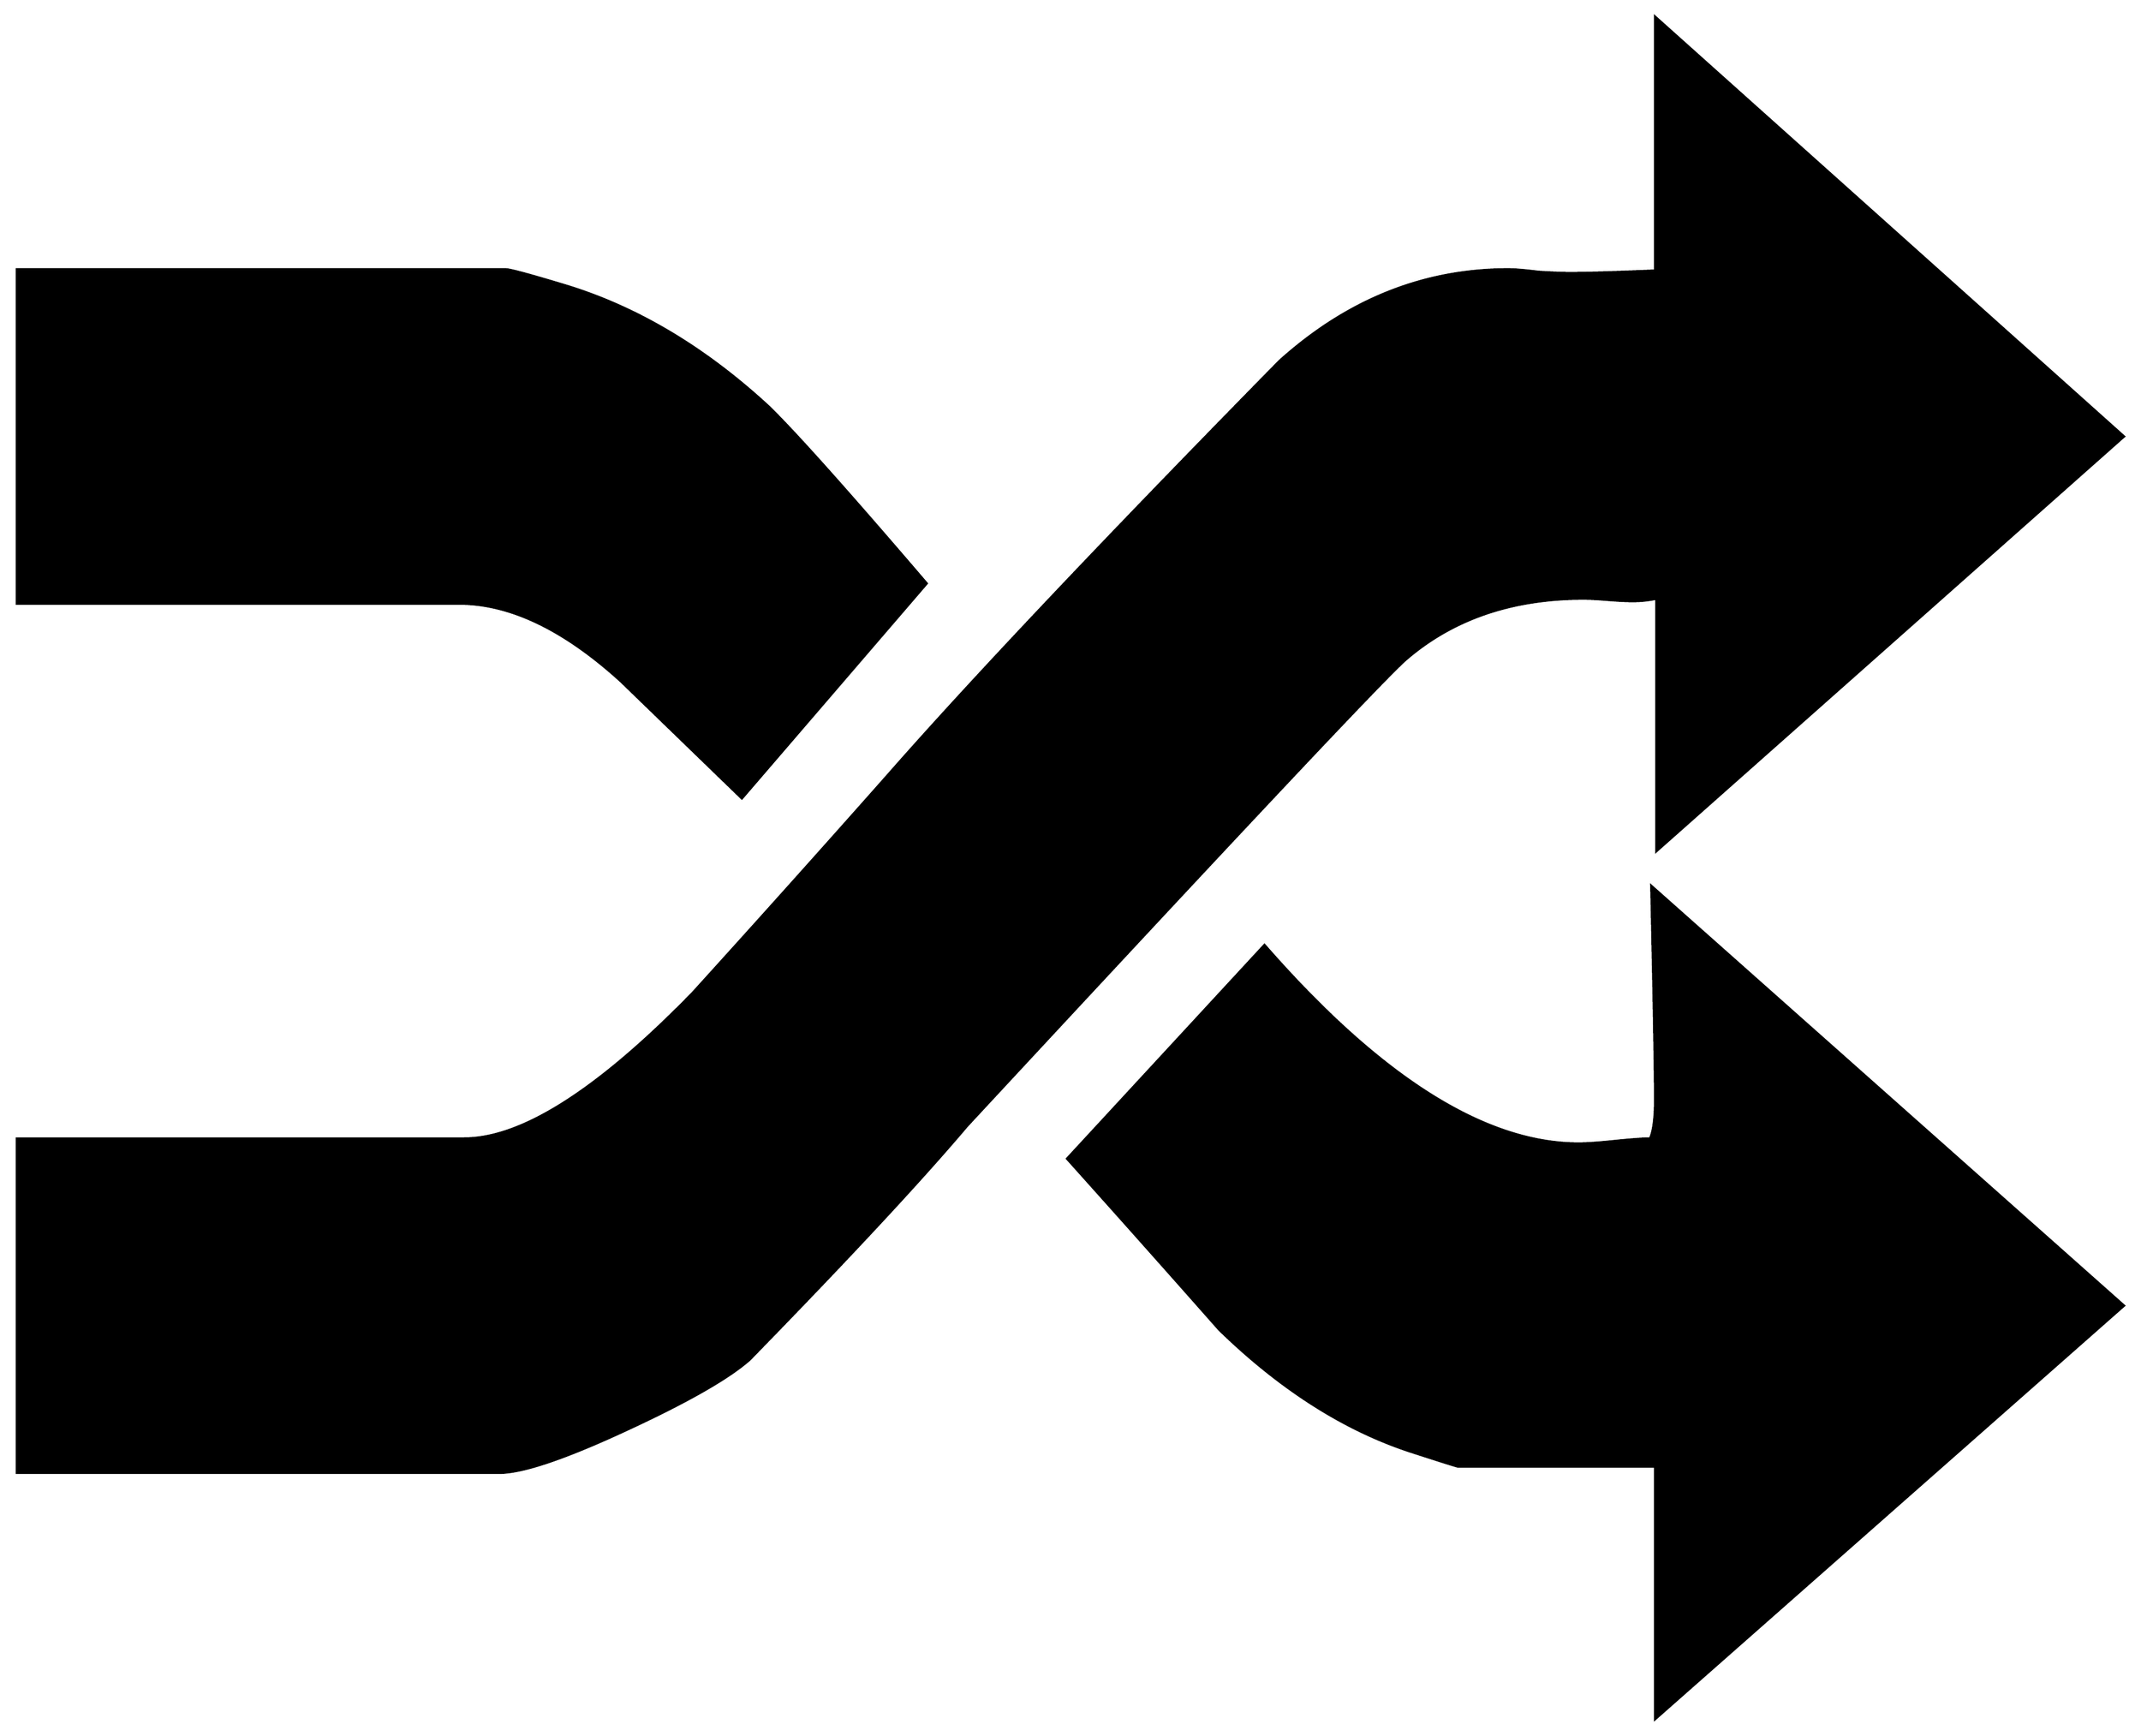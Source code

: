 


\begin{tikzpicture}[y=0.80pt, x=0.80pt, yscale=-1.0, xscale=1.0, inner sep=0pt, outer sep=0pt]
\begin{scope}[shift={(100.0,1696.0)},nonzero rule]
  \path[draw=.,fill=.,line width=1.600pt] (1759.0,-916.0) --
    (1387.0,-586.0) -- (1387.0,-787.0) .. controls
    (1381.0,-785.667) and (1374.667,-785.0) .. (1368.0,-785.0) ..
    controls (1363.333,-785.0) and (1356.667,-785.333) ..
    (1348.0,-786.0) .. controls (1340.0,-786.667) and
    (1333.667,-787.0) .. (1329.0,-787.0) .. controls
    (1272.333,-787.0) and (1225.333,-771.0) .. (1188.0,-739.0) ..
    controls (1179.333,-731.667) and (1139.667,-690.333) ..
    (1069.0,-615.0) .. controls (1017.667,-560.333) and
    (940.667,-477.667) .. (838.0,-367.0) .. controls (801.333,-323.667)
    and (743.667,-261.667) .. (665.0,-181.0) .. controls
    (648.333,-166.333) and (616.333,-148.0) .. (569.0,-126.0) ..
    controls (519.0,-102.667) and (484.667,-91.0) .. (466.0,-91.0)
    -- (82.0,-91.0) -- (82.0,-357.0) -- (438.0,-357.0) ..
    controls (484.0,-357.0) and (544.667,-395.667) .. (620.0,-473.0)
    .. controls (672.0,-530.333) and (723.667,-588.0) ..
    (775.0,-646.0) .. controls (841.667,-722.0) and (945.667,-832.0)
    .. (1087.0,-976.0) .. controls (1141.0,-1024.667) and
    (1201.667,-1049.0) .. (1269.0,-1049.0) .. controls
    (1274.333,-1049.0) and (1282.333,-1048.333) .. (1293.0,-1047.0) ..
    controls (1304.333,-1046.333) and (1312.667,-1046.0) ..
    (1318.0,-1046.0) .. controls (1331.333,-1046.0) and
    (1354.0,-1046.667) .. (1386.0,-1048.0) -- (1386.0,-1250.0) --
    (1759.0,-916.0) -- cycle(1759.0,-224.0) -- (1386.0,105.0) --
    (1386.0,-96.0) -- (1229.0,-96.0) .. controls (1228.333,-96.0)
    and (1215.667,-100.0) .. (1191.0,-108.0) .. controls
    (1138.333,-125.333) and (1087.667,-157.667) .. (1039.0,-205.0) ..
    controls (999.0,-250.333) and (958.667,-295.667) .. (918.0,-341.0)
    -- (1075.0,-511.0) .. controls (1167.0,-405.667) and
    (1250.333,-353.0) .. (1325.0,-353.0) .. controls
    (1331.667,-353.0) and (1341.333,-353.667) .. (1354.0,-355.0) ..
    controls (1367.333,-356.333) and (1376.667,-357.0) ..
    (1382.0,-357.0) .. controls (1384.667,-363.0) and
    (1386.0,-373.333) .. (1386.0,-388.0) .. controls
    (1386.0,-410.0) and (1385.0,-466.667) .. (1383.0,-558.0) --
    (1759.0,-224.0) -- cycle(806.0,-799.0) -- (659.0,-628.0) ..
    controls (637.667,-648.667) and (605.667,-679.667) .. (563.0,-721.0)
    .. controls (517.667,-762.333) and (474.667,-783.0) ..
    (434.0,-783.0) -- (82.0,-783.0) -- (82.0,-1049.0) --
    (471.0,-1049.0) .. controls (474.333,-1049.0) and
    (490.333,-1044.667) .. (519.0,-1036.0) .. controls
    (575.667,-1018.667) and (629.333,-986.667) .. (680.0,-940.0) ..
    controls (700.667,-920.0) and (742.667,-873.0) .. (806.0,-799.0)
    -- cycle;
\end{scope}

\end{tikzpicture}

